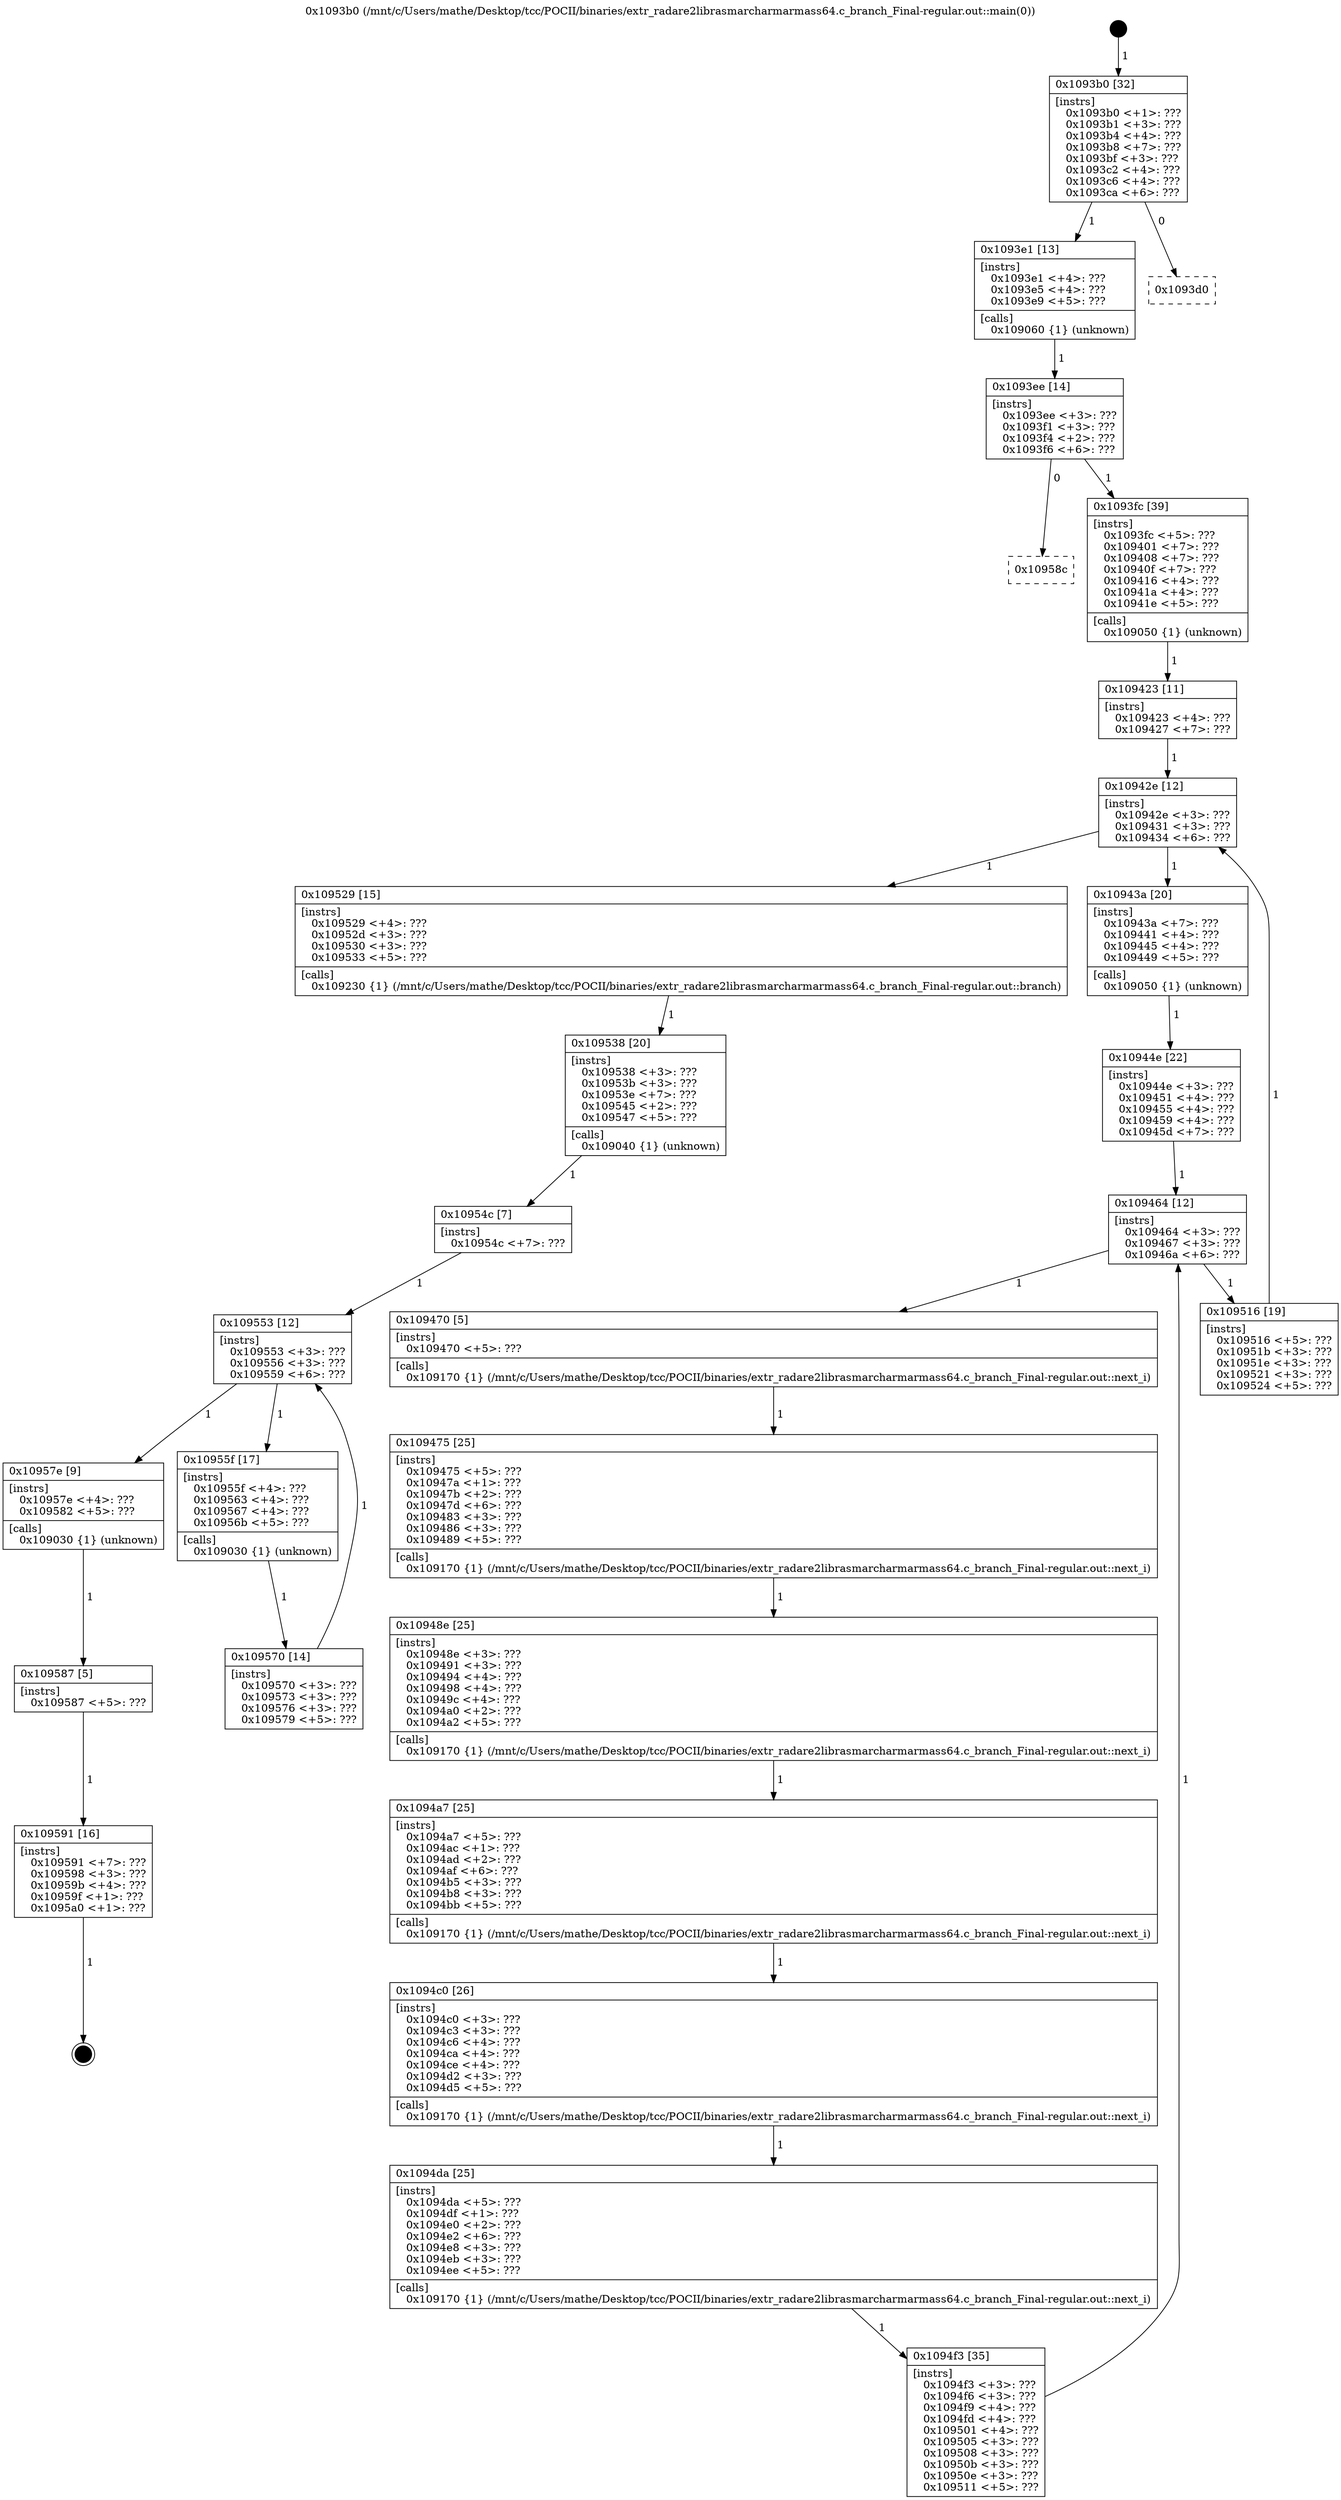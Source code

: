 digraph "0x1093b0" {
  label = "0x1093b0 (/mnt/c/Users/mathe/Desktop/tcc/POCII/binaries/extr_radare2librasmarcharmarmass64.c_branch_Final-regular.out::main(0))"
  labelloc = "t"
  node[shape=record]

  Entry [label="",width=0.3,height=0.3,shape=circle,fillcolor=black,style=filled]
  "0x1093b0" [label="{
     0x1093b0 [32]\l
     | [instrs]\l
     &nbsp;&nbsp;0x1093b0 \<+1\>: ???\l
     &nbsp;&nbsp;0x1093b1 \<+3\>: ???\l
     &nbsp;&nbsp;0x1093b4 \<+4\>: ???\l
     &nbsp;&nbsp;0x1093b8 \<+7\>: ???\l
     &nbsp;&nbsp;0x1093bf \<+3\>: ???\l
     &nbsp;&nbsp;0x1093c2 \<+4\>: ???\l
     &nbsp;&nbsp;0x1093c6 \<+4\>: ???\l
     &nbsp;&nbsp;0x1093ca \<+6\>: ???\l
  }"]
  "0x1093e1" [label="{
     0x1093e1 [13]\l
     | [instrs]\l
     &nbsp;&nbsp;0x1093e1 \<+4\>: ???\l
     &nbsp;&nbsp;0x1093e5 \<+4\>: ???\l
     &nbsp;&nbsp;0x1093e9 \<+5\>: ???\l
     | [calls]\l
     &nbsp;&nbsp;0x109060 \{1\} (unknown)\l
  }"]
  "0x1093d0" [label="{
     0x1093d0\l
  }", style=dashed]
  "0x1093ee" [label="{
     0x1093ee [14]\l
     | [instrs]\l
     &nbsp;&nbsp;0x1093ee \<+3\>: ???\l
     &nbsp;&nbsp;0x1093f1 \<+3\>: ???\l
     &nbsp;&nbsp;0x1093f4 \<+2\>: ???\l
     &nbsp;&nbsp;0x1093f6 \<+6\>: ???\l
  }"]
  "0x10958c" [label="{
     0x10958c\l
  }", style=dashed]
  "0x1093fc" [label="{
     0x1093fc [39]\l
     | [instrs]\l
     &nbsp;&nbsp;0x1093fc \<+5\>: ???\l
     &nbsp;&nbsp;0x109401 \<+7\>: ???\l
     &nbsp;&nbsp;0x109408 \<+7\>: ???\l
     &nbsp;&nbsp;0x10940f \<+7\>: ???\l
     &nbsp;&nbsp;0x109416 \<+4\>: ???\l
     &nbsp;&nbsp;0x10941a \<+4\>: ???\l
     &nbsp;&nbsp;0x10941e \<+5\>: ???\l
     | [calls]\l
     &nbsp;&nbsp;0x109050 \{1\} (unknown)\l
  }"]
  Exit [label="",width=0.3,height=0.3,shape=circle,fillcolor=black,style=filled,peripheries=2]
  "0x10942e" [label="{
     0x10942e [12]\l
     | [instrs]\l
     &nbsp;&nbsp;0x10942e \<+3\>: ???\l
     &nbsp;&nbsp;0x109431 \<+3\>: ???\l
     &nbsp;&nbsp;0x109434 \<+6\>: ???\l
  }"]
  "0x109529" [label="{
     0x109529 [15]\l
     | [instrs]\l
     &nbsp;&nbsp;0x109529 \<+4\>: ???\l
     &nbsp;&nbsp;0x10952d \<+3\>: ???\l
     &nbsp;&nbsp;0x109530 \<+3\>: ???\l
     &nbsp;&nbsp;0x109533 \<+5\>: ???\l
     | [calls]\l
     &nbsp;&nbsp;0x109230 \{1\} (/mnt/c/Users/mathe/Desktop/tcc/POCII/binaries/extr_radare2librasmarcharmarmass64.c_branch_Final-regular.out::branch)\l
  }"]
  "0x10943a" [label="{
     0x10943a [20]\l
     | [instrs]\l
     &nbsp;&nbsp;0x10943a \<+7\>: ???\l
     &nbsp;&nbsp;0x109441 \<+4\>: ???\l
     &nbsp;&nbsp;0x109445 \<+4\>: ???\l
     &nbsp;&nbsp;0x109449 \<+5\>: ???\l
     | [calls]\l
     &nbsp;&nbsp;0x109050 \{1\} (unknown)\l
  }"]
  "0x109464" [label="{
     0x109464 [12]\l
     | [instrs]\l
     &nbsp;&nbsp;0x109464 \<+3\>: ???\l
     &nbsp;&nbsp;0x109467 \<+3\>: ???\l
     &nbsp;&nbsp;0x10946a \<+6\>: ???\l
  }"]
  "0x109516" [label="{
     0x109516 [19]\l
     | [instrs]\l
     &nbsp;&nbsp;0x109516 \<+5\>: ???\l
     &nbsp;&nbsp;0x10951b \<+3\>: ???\l
     &nbsp;&nbsp;0x10951e \<+3\>: ???\l
     &nbsp;&nbsp;0x109521 \<+3\>: ???\l
     &nbsp;&nbsp;0x109524 \<+5\>: ???\l
  }"]
  "0x109470" [label="{
     0x109470 [5]\l
     | [instrs]\l
     &nbsp;&nbsp;0x109470 \<+5\>: ???\l
     | [calls]\l
     &nbsp;&nbsp;0x109170 \{1\} (/mnt/c/Users/mathe/Desktop/tcc/POCII/binaries/extr_radare2librasmarcharmarmass64.c_branch_Final-regular.out::next_i)\l
  }"]
  "0x109475" [label="{
     0x109475 [25]\l
     | [instrs]\l
     &nbsp;&nbsp;0x109475 \<+5\>: ???\l
     &nbsp;&nbsp;0x10947a \<+1\>: ???\l
     &nbsp;&nbsp;0x10947b \<+2\>: ???\l
     &nbsp;&nbsp;0x10947d \<+6\>: ???\l
     &nbsp;&nbsp;0x109483 \<+3\>: ???\l
     &nbsp;&nbsp;0x109486 \<+3\>: ???\l
     &nbsp;&nbsp;0x109489 \<+5\>: ???\l
     | [calls]\l
     &nbsp;&nbsp;0x109170 \{1\} (/mnt/c/Users/mathe/Desktop/tcc/POCII/binaries/extr_radare2librasmarcharmarmass64.c_branch_Final-regular.out::next_i)\l
  }"]
  "0x10948e" [label="{
     0x10948e [25]\l
     | [instrs]\l
     &nbsp;&nbsp;0x10948e \<+3\>: ???\l
     &nbsp;&nbsp;0x109491 \<+3\>: ???\l
     &nbsp;&nbsp;0x109494 \<+4\>: ???\l
     &nbsp;&nbsp;0x109498 \<+4\>: ???\l
     &nbsp;&nbsp;0x10949c \<+4\>: ???\l
     &nbsp;&nbsp;0x1094a0 \<+2\>: ???\l
     &nbsp;&nbsp;0x1094a2 \<+5\>: ???\l
     | [calls]\l
     &nbsp;&nbsp;0x109170 \{1\} (/mnt/c/Users/mathe/Desktop/tcc/POCII/binaries/extr_radare2librasmarcharmarmass64.c_branch_Final-regular.out::next_i)\l
  }"]
  "0x1094a7" [label="{
     0x1094a7 [25]\l
     | [instrs]\l
     &nbsp;&nbsp;0x1094a7 \<+5\>: ???\l
     &nbsp;&nbsp;0x1094ac \<+1\>: ???\l
     &nbsp;&nbsp;0x1094ad \<+2\>: ???\l
     &nbsp;&nbsp;0x1094af \<+6\>: ???\l
     &nbsp;&nbsp;0x1094b5 \<+3\>: ???\l
     &nbsp;&nbsp;0x1094b8 \<+3\>: ???\l
     &nbsp;&nbsp;0x1094bb \<+5\>: ???\l
     | [calls]\l
     &nbsp;&nbsp;0x109170 \{1\} (/mnt/c/Users/mathe/Desktop/tcc/POCII/binaries/extr_radare2librasmarcharmarmass64.c_branch_Final-regular.out::next_i)\l
  }"]
  "0x1094c0" [label="{
     0x1094c0 [26]\l
     | [instrs]\l
     &nbsp;&nbsp;0x1094c0 \<+3\>: ???\l
     &nbsp;&nbsp;0x1094c3 \<+3\>: ???\l
     &nbsp;&nbsp;0x1094c6 \<+4\>: ???\l
     &nbsp;&nbsp;0x1094ca \<+4\>: ???\l
     &nbsp;&nbsp;0x1094ce \<+4\>: ???\l
     &nbsp;&nbsp;0x1094d2 \<+3\>: ???\l
     &nbsp;&nbsp;0x1094d5 \<+5\>: ???\l
     | [calls]\l
     &nbsp;&nbsp;0x109170 \{1\} (/mnt/c/Users/mathe/Desktop/tcc/POCII/binaries/extr_radare2librasmarcharmarmass64.c_branch_Final-regular.out::next_i)\l
  }"]
  "0x1094da" [label="{
     0x1094da [25]\l
     | [instrs]\l
     &nbsp;&nbsp;0x1094da \<+5\>: ???\l
     &nbsp;&nbsp;0x1094df \<+1\>: ???\l
     &nbsp;&nbsp;0x1094e0 \<+2\>: ???\l
     &nbsp;&nbsp;0x1094e2 \<+6\>: ???\l
     &nbsp;&nbsp;0x1094e8 \<+3\>: ???\l
     &nbsp;&nbsp;0x1094eb \<+3\>: ???\l
     &nbsp;&nbsp;0x1094ee \<+5\>: ???\l
     | [calls]\l
     &nbsp;&nbsp;0x109170 \{1\} (/mnt/c/Users/mathe/Desktop/tcc/POCII/binaries/extr_radare2librasmarcharmarmass64.c_branch_Final-regular.out::next_i)\l
  }"]
  "0x1094f3" [label="{
     0x1094f3 [35]\l
     | [instrs]\l
     &nbsp;&nbsp;0x1094f3 \<+3\>: ???\l
     &nbsp;&nbsp;0x1094f6 \<+3\>: ???\l
     &nbsp;&nbsp;0x1094f9 \<+4\>: ???\l
     &nbsp;&nbsp;0x1094fd \<+4\>: ???\l
     &nbsp;&nbsp;0x109501 \<+4\>: ???\l
     &nbsp;&nbsp;0x109505 \<+3\>: ???\l
     &nbsp;&nbsp;0x109508 \<+3\>: ???\l
     &nbsp;&nbsp;0x10950b \<+3\>: ???\l
     &nbsp;&nbsp;0x10950e \<+3\>: ???\l
     &nbsp;&nbsp;0x109511 \<+5\>: ???\l
  }"]
  "0x10944e" [label="{
     0x10944e [22]\l
     | [instrs]\l
     &nbsp;&nbsp;0x10944e \<+3\>: ???\l
     &nbsp;&nbsp;0x109451 \<+4\>: ???\l
     &nbsp;&nbsp;0x109455 \<+4\>: ???\l
     &nbsp;&nbsp;0x109459 \<+4\>: ???\l
     &nbsp;&nbsp;0x10945d \<+7\>: ???\l
  }"]
  "0x109591" [label="{
     0x109591 [16]\l
     | [instrs]\l
     &nbsp;&nbsp;0x109591 \<+7\>: ???\l
     &nbsp;&nbsp;0x109598 \<+3\>: ???\l
     &nbsp;&nbsp;0x10959b \<+4\>: ???\l
     &nbsp;&nbsp;0x10959f \<+1\>: ???\l
     &nbsp;&nbsp;0x1095a0 \<+1\>: ???\l
  }"]
  "0x109423" [label="{
     0x109423 [11]\l
     | [instrs]\l
     &nbsp;&nbsp;0x109423 \<+4\>: ???\l
     &nbsp;&nbsp;0x109427 \<+7\>: ???\l
  }"]
  "0x109538" [label="{
     0x109538 [20]\l
     | [instrs]\l
     &nbsp;&nbsp;0x109538 \<+3\>: ???\l
     &nbsp;&nbsp;0x10953b \<+3\>: ???\l
     &nbsp;&nbsp;0x10953e \<+7\>: ???\l
     &nbsp;&nbsp;0x109545 \<+2\>: ???\l
     &nbsp;&nbsp;0x109547 \<+5\>: ???\l
     | [calls]\l
     &nbsp;&nbsp;0x109040 \{1\} (unknown)\l
  }"]
  "0x109553" [label="{
     0x109553 [12]\l
     | [instrs]\l
     &nbsp;&nbsp;0x109553 \<+3\>: ???\l
     &nbsp;&nbsp;0x109556 \<+3\>: ???\l
     &nbsp;&nbsp;0x109559 \<+6\>: ???\l
  }"]
  "0x10957e" [label="{
     0x10957e [9]\l
     | [instrs]\l
     &nbsp;&nbsp;0x10957e \<+4\>: ???\l
     &nbsp;&nbsp;0x109582 \<+5\>: ???\l
     | [calls]\l
     &nbsp;&nbsp;0x109030 \{1\} (unknown)\l
  }"]
  "0x10955f" [label="{
     0x10955f [17]\l
     | [instrs]\l
     &nbsp;&nbsp;0x10955f \<+4\>: ???\l
     &nbsp;&nbsp;0x109563 \<+4\>: ???\l
     &nbsp;&nbsp;0x109567 \<+4\>: ???\l
     &nbsp;&nbsp;0x10956b \<+5\>: ???\l
     | [calls]\l
     &nbsp;&nbsp;0x109030 \{1\} (unknown)\l
  }"]
  "0x109570" [label="{
     0x109570 [14]\l
     | [instrs]\l
     &nbsp;&nbsp;0x109570 \<+3\>: ???\l
     &nbsp;&nbsp;0x109573 \<+3\>: ???\l
     &nbsp;&nbsp;0x109576 \<+3\>: ???\l
     &nbsp;&nbsp;0x109579 \<+5\>: ???\l
  }"]
  "0x10954c" [label="{
     0x10954c [7]\l
     | [instrs]\l
     &nbsp;&nbsp;0x10954c \<+7\>: ???\l
  }"]
  "0x109587" [label="{
     0x109587 [5]\l
     | [instrs]\l
     &nbsp;&nbsp;0x109587 \<+5\>: ???\l
  }"]
  Entry -> "0x1093b0" [label=" 1"]
  "0x1093b0" -> "0x1093e1" [label=" 1"]
  "0x1093b0" -> "0x1093d0" [label=" 0"]
  "0x1093e1" -> "0x1093ee" [label=" 1"]
  "0x1093ee" -> "0x10958c" [label=" 0"]
  "0x1093ee" -> "0x1093fc" [label=" 1"]
  "0x109591" -> Exit [label=" 1"]
  "0x1093fc" -> "0x109423" [label=" 1"]
  "0x10942e" -> "0x109529" [label=" 1"]
  "0x10942e" -> "0x10943a" [label=" 1"]
  "0x10943a" -> "0x10944e" [label=" 1"]
  "0x109464" -> "0x109516" [label=" 1"]
  "0x109464" -> "0x109470" [label=" 1"]
  "0x109470" -> "0x109475" [label=" 1"]
  "0x109475" -> "0x10948e" [label=" 1"]
  "0x10948e" -> "0x1094a7" [label=" 1"]
  "0x1094a7" -> "0x1094c0" [label=" 1"]
  "0x1094c0" -> "0x1094da" [label=" 1"]
  "0x1094da" -> "0x1094f3" [label=" 1"]
  "0x10944e" -> "0x109464" [label=" 1"]
  "0x1094f3" -> "0x109464" [label=" 1"]
  "0x109587" -> "0x109591" [label=" 1"]
  "0x109423" -> "0x10942e" [label=" 1"]
  "0x109516" -> "0x10942e" [label=" 1"]
  "0x109529" -> "0x109538" [label=" 1"]
  "0x109538" -> "0x10954c" [label=" 1"]
  "0x109553" -> "0x10957e" [label=" 1"]
  "0x109553" -> "0x10955f" [label=" 1"]
  "0x10955f" -> "0x109570" [label=" 1"]
  "0x10954c" -> "0x109553" [label=" 1"]
  "0x109570" -> "0x109553" [label=" 1"]
  "0x10957e" -> "0x109587" [label=" 1"]
}
